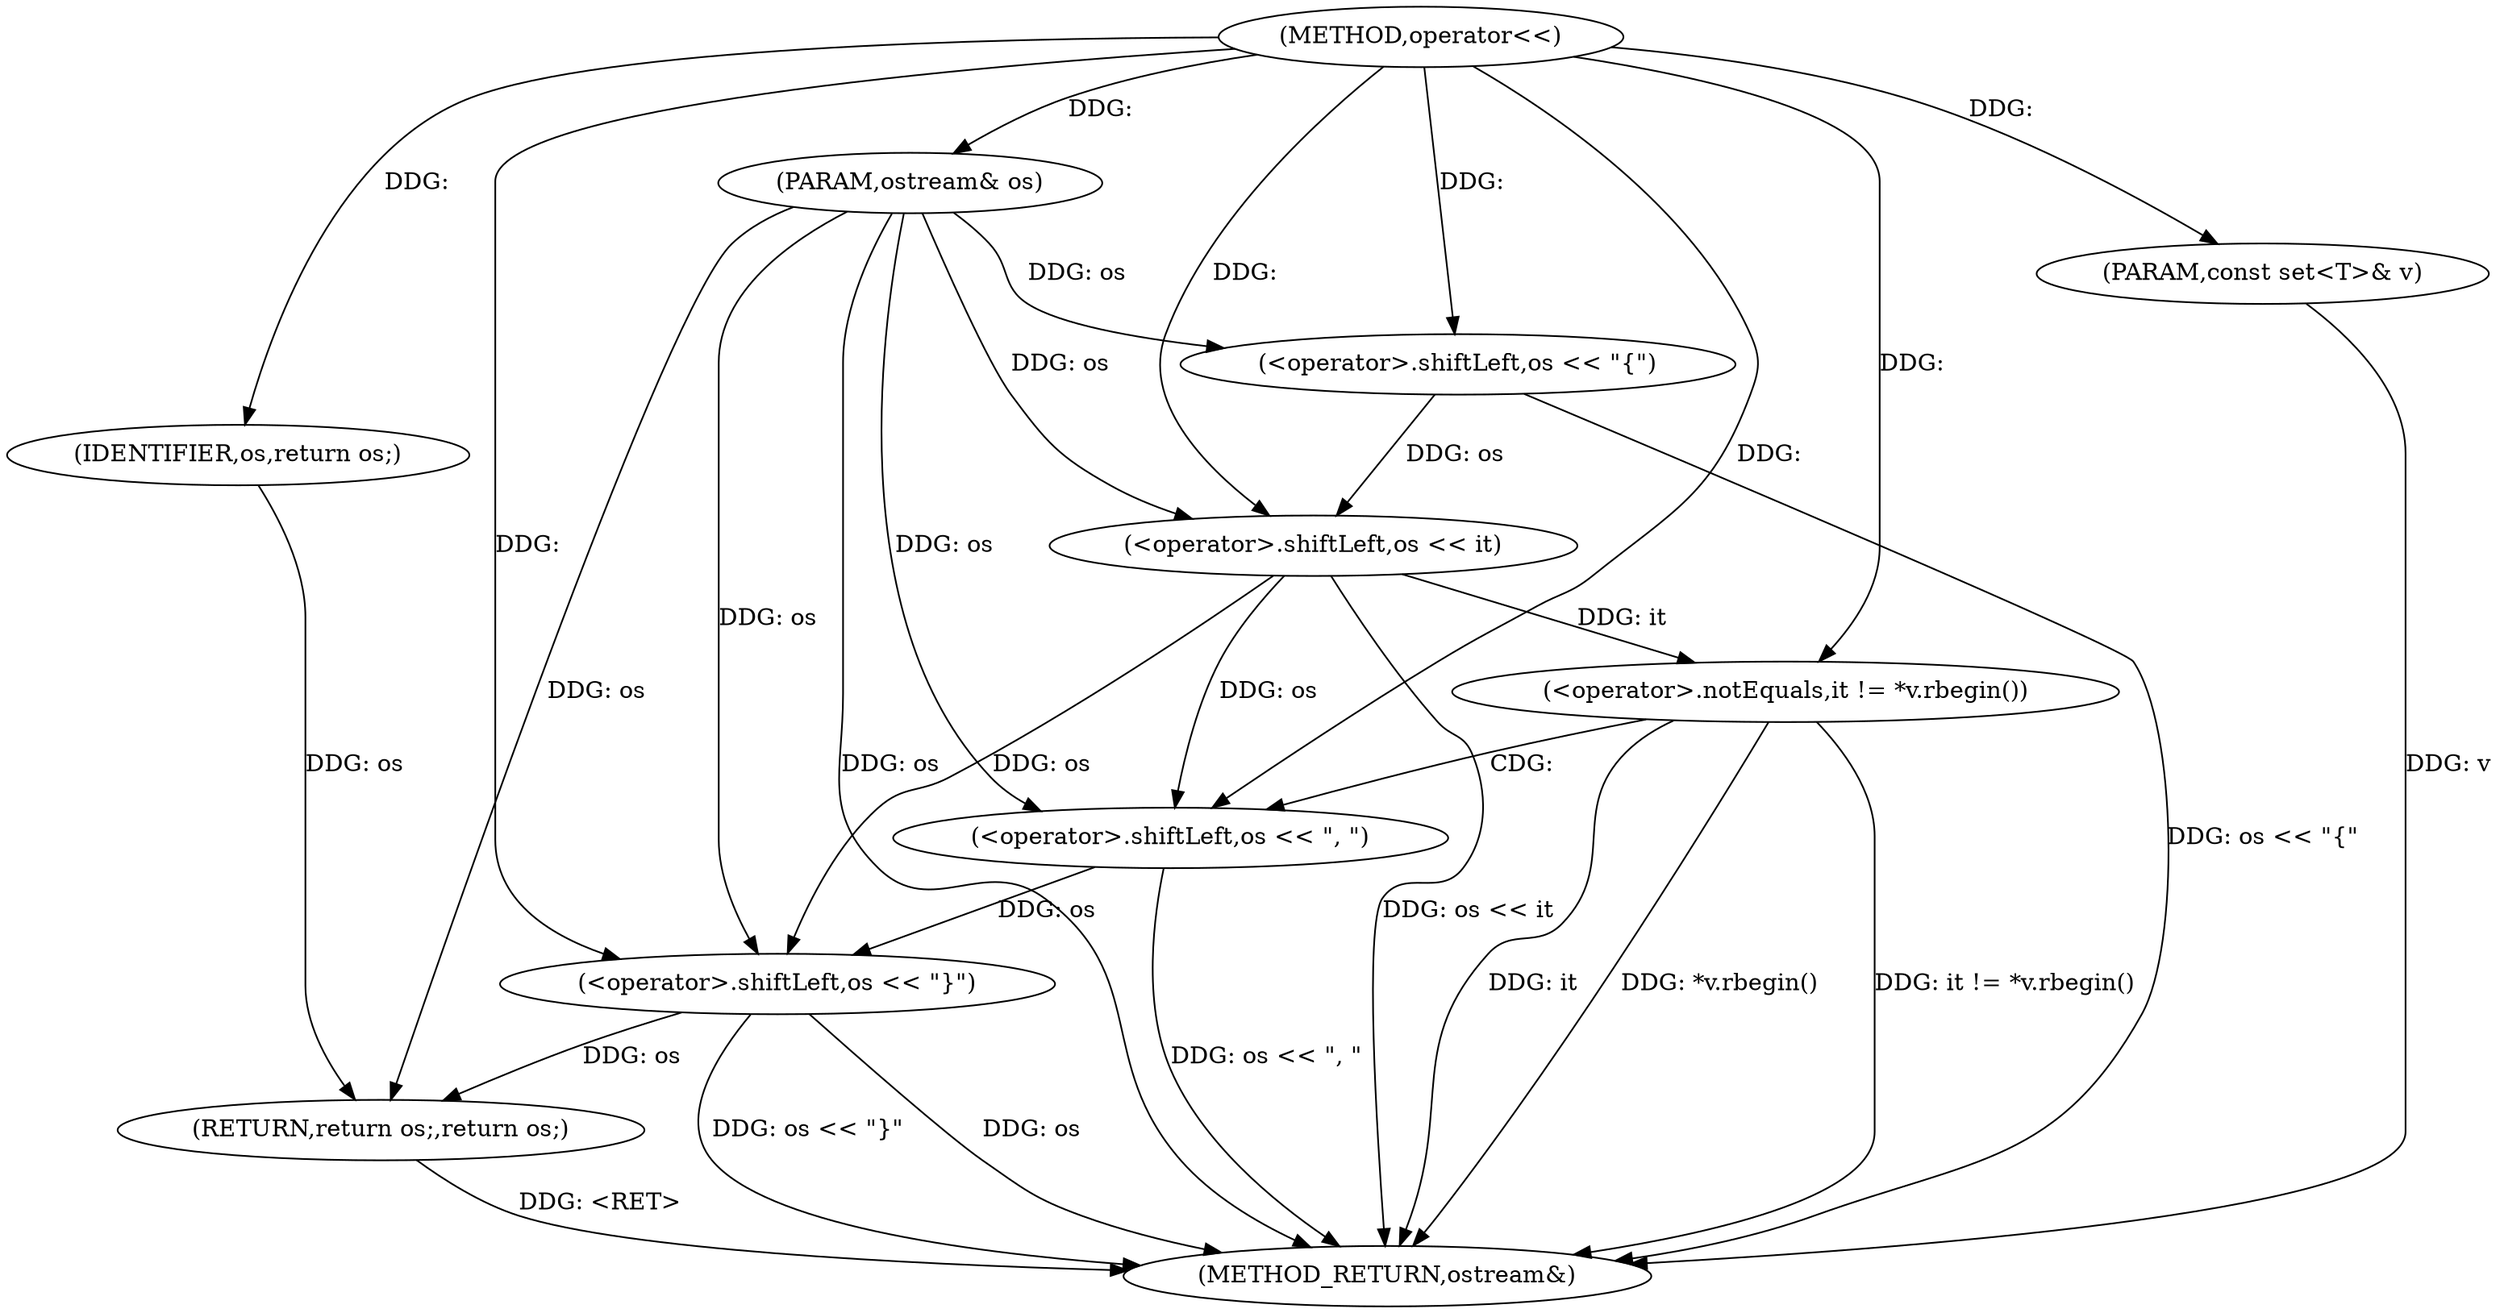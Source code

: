 digraph "operator<<" {  
"1000144" [label = "(METHOD,operator<<)" ]
"1000169" [label = "(METHOD_RETURN,ostream&)" ]
"1000145" [label = "(PARAM,ostream& os)" ]
"1000146" [label = "(PARAM,const set<T>& v)" ]
"1000148" [label = "(<operator>.shiftLeft,os << \"{\")" ]
"1000164" [label = "(<operator>.shiftLeft,os << \"}\")" ]
"1000167" [label = "(RETURN,return os;,return os;)" ]
"1000153" [label = "(<operator>.shiftLeft,os << it)" ]
"1000168" [label = "(IDENTIFIER,os,return os;)" ]
"1000157" [label = "(<operator>.notEquals,it != *v.rbegin())" ]
"1000161" [label = "(<operator>.shiftLeft,os << \", \")" ]
  "1000145" -> "1000169"  [ label = "DDG: os"] 
  "1000146" -> "1000169"  [ label = "DDG: v"] 
  "1000148" -> "1000169"  [ label = "DDG: os << \"{\""] 
  "1000153" -> "1000169"  [ label = "DDG: os << it"] 
  "1000157" -> "1000169"  [ label = "DDG: it"] 
  "1000157" -> "1000169"  [ label = "DDG: *v.rbegin()"] 
  "1000157" -> "1000169"  [ label = "DDG: it != *v.rbegin()"] 
  "1000161" -> "1000169"  [ label = "DDG: os << \", \""] 
  "1000164" -> "1000169"  [ label = "DDG: os"] 
  "1000164" -> "1000169"  [ label = "DDG: os << \"}\""] 
  "1000167" -> "1000169"  [ label = "DDG: <RET>"] 
  "1000144" -> "1000145"  [ label = "DDG: "] 
  "1000144" -> "1000146"  [ label = "DDG: "] 
  "1000168" -> "1000167"  [ label = "DDG: os"] 
  "1000164" -> "1000167"  [ label = "DDG: os"] 
  "1000145" -> "1000167"  [ label = "DDG: os"] 
  "1000145" -> "1000148"  [ label = "DDG: os"] 
  "1000144" -> "1000148"  [ label = "DDG: "] 
  "1000153" -> "1000164"  [ label = "DDG: os"] 
  "1000161" -> "1000164"  [ label = "DDG: os"] 
  "1000145" -> "1000164"  [ label = "DDG: os"] 
  "1000144" -> "1000164"  [ label = "DDG: "] 
  "1000144" -> "1000168"  [ label = "DDG: "] 
  "1000148" -> "1000153"  [ label = "DDG: os"] 
  "1000145" -> "1000153"  [ label = "DDG: os"] 
  "1000144" -> "1000153"  [ label = "DDG: "] 
  "1000153" -> "1000157"  [ label = "DDG: it"] 
  "1000144" -> "1000157"  [ label = "DDG: "] 
  "1000153" -> "1000161"  [ label = "DDG: os"] 
  "1000145" -> "1000161"  [ label = "DDG: os"] 
  "1000144" -> "1000161"  [ label = "DDG: "] 
  "1000157" -> "1000161"  [ label = "CDG: "] 
}
